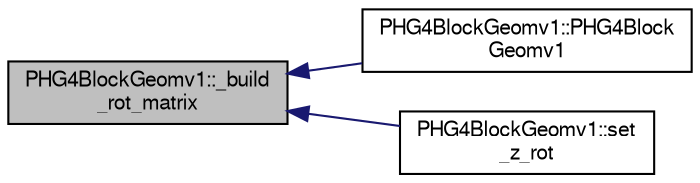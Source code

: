 digraph "PHG4BlockGeomv1::_build_rot_matrix"
{
  bgcolor="transparent";
  edge [fontname="FreeSans",fontsize="10",labelfontname="FreeSans",labelfontsize="10"];
  node [fontname="FreeSans",fontsize="10",shape=record];
  rankdir="LR";
  Node1 [label="PHG4BlockGeomv1::_build\l_rot_matrix",height=0.2,width=0.4,color="black", fillcolor="grey75", style="filled" fontcolor="black"];
  Node1 -> Node2 [dir="back",color="midnightblue",fontsize="10",style="solid",fontname="FreeSans"];
  Node2 [label="PHG4BlockGeomv1::PHG4Block\lGeomv1",height=0.2,width=0.4,color="black",URL="$d7/dec/classPHG4BlockGeomv1.html#aa5f918ba21f34b83a29a9fa13b389832"];
  Node1 -> Node3 [dir="back",color="midnightblue",fontsize="10",style="solid",fontname="FreeSans"];
  Node3 [label="PHG4BlockGeomv1::set\l_z_rot",height=0.2,width=0.4,color="black",URL="$d7/dec/classPHG4BlockGeomv1.html#aba5eec61abf9161c81f9a686ffa188fa"];
}
